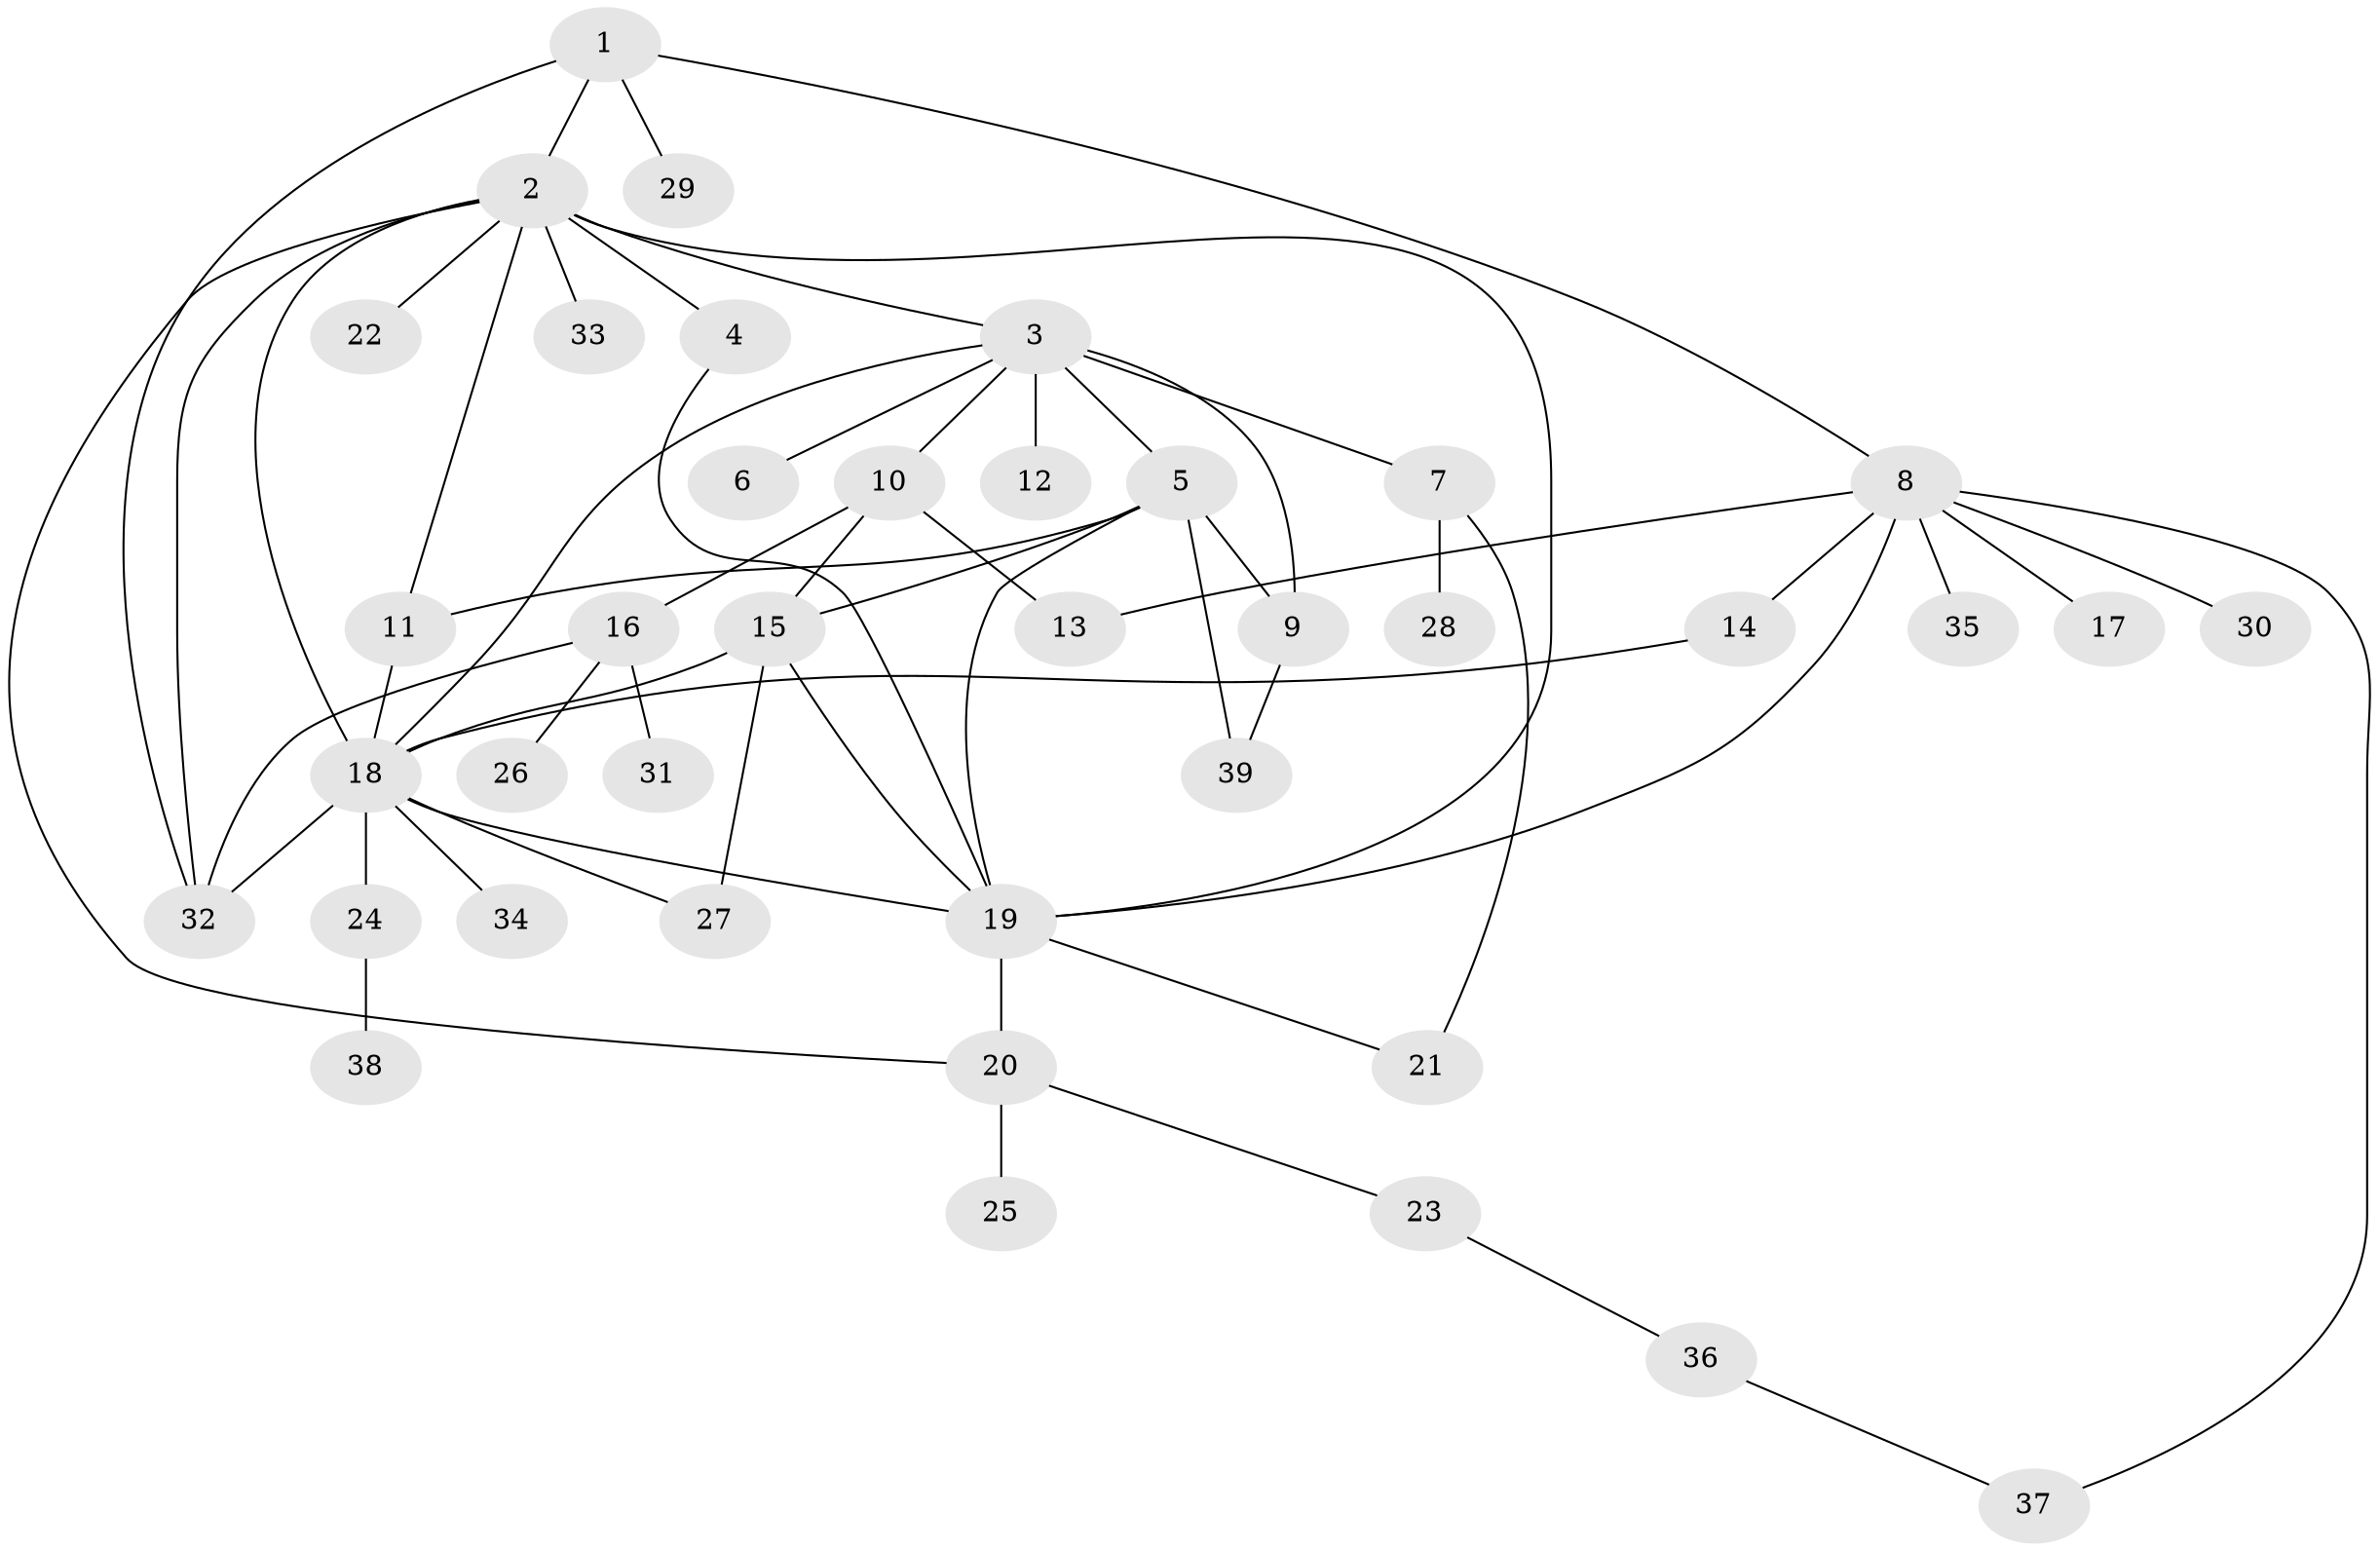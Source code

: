 // original degree distribution, {5: 0.07692307692307693, 14: 0.01282051282051282, 12: 0.01282051282051282, 3: 0.0641025641025641, 2: 0.28205128205128205, 4: 0.02564102564102564, 10: 0.02564102564102564, 6: 0.02564102564102564, 1: 0.4358974358974359, 7: 0.02564102564102564, 9: 0.01282051282051282}
// Generated by graph-tools (version 1.1) at 2025/35/03/09/25 02:35:35]
// undirected, 39 vertices, 59 edges
graph export_dot {
graph [start="1"]
  node [color=gray90,style=filled];
  1;
  2;
  3;
  4;
  5;
  6;
  7;
  8;
  9;
  10;
  11;
  12;
  13;
  14;
  15;
  16;
  17;
  18;
  19;
  20;
  21;
  22;
  23;
  24;
  25;
  26;
  27;
  28;
  29;
  30;
  31;
  32;
  33;
  34;
  35;
  36;
  37;
  38;
  39;
  1 -- 2 [weight=1.0];
  1 -- 8 [weight=1.0];
  1 -- 29 [weight=1.0];
  1 -- 32 [weight=1.0];
  2 -- 3 [weight=1.0];
  2 -- 4 [weight=1.0];
  2 -- 11 [weight=1.0];
  2 -- 18 [weight=1.0];
  2 -- 19 [weight=2.0];
  2 -- 20 [weight=1.0];
  2 -- 22 [weight=1.0];
  2 -- 32 [weight=1.0];
  2 -- 33 [weight=1.0];
  3 -- 5 [weight=2.0];
  3 -- 6 [weight=1.0];
  3 -- 7 [weight=1.0];
  3 -- 9 [weight=1.0];
  3 -- 10 [weight=1.0];
  3 -- 12 [weight=2.0];
  3 -- 18 [weight=1.0];
  4 -- 19 [weight=1.0];
  5 -- 9 [weight=1.0];
  5 -- 11 [weight=3.0];
  5 -- 15 [weight=1.0];
  5 -- 19 [weight=1.0];
  5 -- 39 [weight=1.0];
  7 -- 21 [weight=1.0];
  7 -- 28 [weight=1.0];
  8 -- 13 [weight=1.0];
  8 -- 14 [weight=1.0];
  8 -- 17 [weight=1.0];
  8 -- 19 [weight=1.0];
  8 -- 30 [weight=1.0];
  8 -- 35 [weight=1.0];
  8 -- 37 [weight=1.0];
  9 -- 39 [weight=1.0];
  10 -- 13 [weight=1.0];
  10 -- 15 [weight=1.0];
  10 -- 16 [weight=1.0];
  11 -- 18 [weight=1.0];
  14 -- 18 [weight=1.0];
  15 -- 18 [weight=1.0];
  15 -- 19 [weight=2.0];
  15 -- 27 [weight=1.0];
  16 -- 26 [weight=2.0];
  16 -- 31 [weight=1.0];
  16 -- 32 [weight=1.0];
  18 -- 19 [weight=1.0];
  18 -- 24 [weight=4.0];
  18 -- 27 [weight=1.0];
  18 -- 32 [weight=1.0];
  18 -- 34 [weight=1.0];
  19 -- 20 [weight=1.0];
  19 -- 21 [weight=1.0];
  20 -- 23 [weight=1.0];
  20 -- 25 [weight=1.0];
  23 -- 36 [weight=1.0];
  24 -- 38 [weight=1.0];
  36 -- 37 [weight=1.0];
}
